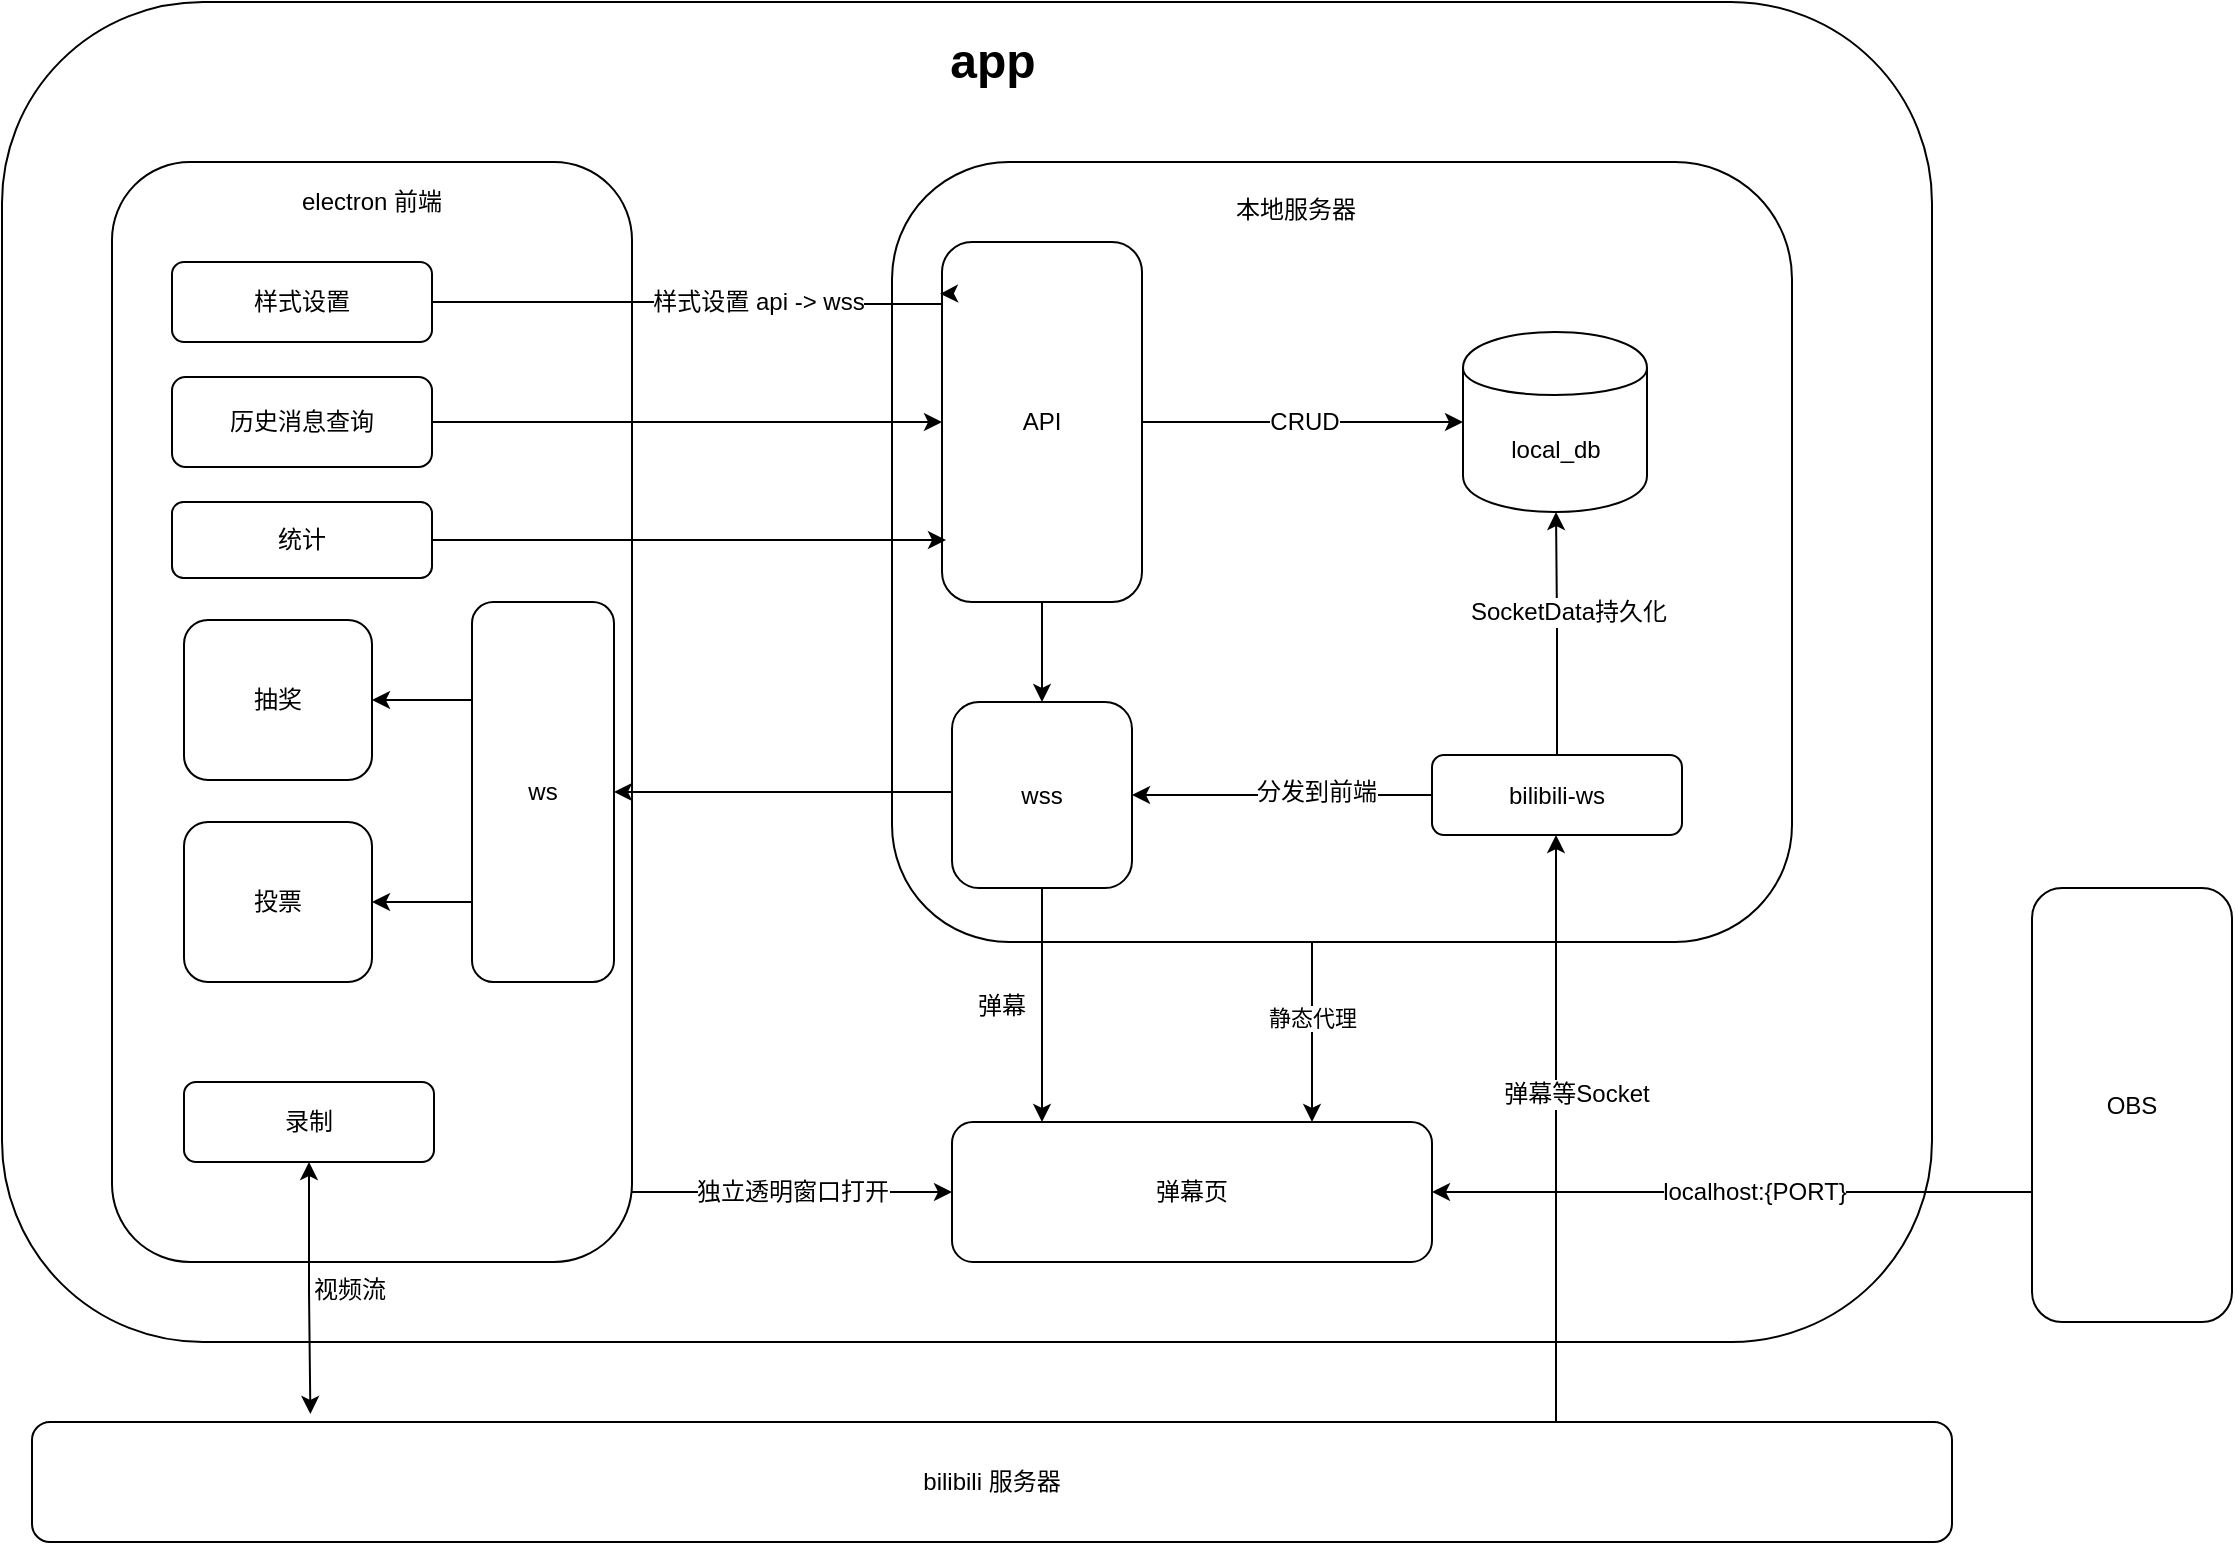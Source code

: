 <mxfile pages="1">
    <diagram id="mdCWrSYS0699DWWecfdA" name="第 1 页">
        <mxGraphModel dx="1411" dy="720" grid="1" gridSize="10" guides="1" tooltips="1" connect="1" arrows="1" fold="1" page="1" pageScale="1" pageWidth="827" pageHeight="1169" math="0" shadow="0">
            <root>
                <mxCell id="0"/>
                <mxCell id="1" parent="0"/>
                <mxCell id="4" value="" style="rounded=1;whiteSpace=wrap;html=1;strokeColor=#000000;" parent="1" vertex="1">
                    <mxGeometry x="45" y="20" width="965" height="670" as="geometry"/>
                </mxCell>
                <mxCell id="5" value="app" style="text;strokeColor=none;fillColor=none;html=1;fontSize=24;fontStyle=1;verticalAlign=middle;align=center;" parent="1" vertex="1">
                    <mxGeometry x="490" y="30" width="100" height="40" as="geometry"/>
                </mxCell>
                <mxCell id="57" value="静态代理" style="edgeStyle=orthogonalEdgeStyle;rounded=0;orthogonalLoop=1;jettySize=auto;html=1;startArrow=none;startFill=0;strokeColor=#000000;" parent="1" source="3" target="37" edge="1">
                    <mxGeometry x="0.5" y="-30" relative="1" as="geometry">
                        <Array as="points">
                            <mxPoint x="700" y="550"/>
                            <mxPoint x="700" y="550"/>
                        </Array>
                        <mxPoint x="30" y="-30" as="offset"/>
                    </mxGeometry>
                </mxCell>
                <mxCell id="3" value="" style="rounded=1;whiteSpace=wrap;html=1;" parent="1" vertex="1">
                    <mxGeometry x="490" y="100" width="450" height="390" as="geometry"/>
                </mxCell>
                <mxCell id="2" value="local_db" style="shape=cylinder;whiteSpace=wrap;html=1;boundedLbl=1;backgroundOutline=1;" parent="1" vertex="1">
                    <mxGeometry x="775.5" y="185" width="92" height="90" as="geometry"/>
                </mxCell>
                <mxCell id="85" style="edgeStyle=orthogonalEdgeStyle;rounded=0;orthogonalLoop=1;jettySize=auto;html=1;entryX=0;entryY=0.5;entryDx=0;entryDy=0;startArrow=none;startFill=0;strokeColor=#000000;" parent="1" source="11" target="37" edge="1">
                    <mxGeometry relative="1" as="geometry">
                        <Array as="points">
                            <mxPoint x="400" y="615"/>
                            <mxPoint x="400" y="615"/>
                        </Array>
                    </mxGeometry>
                </mxCell>
                <mxCell id="86" value="独立透明窗口打开" style="text;html=1;resizable=0;points=[];align=center;verticalAlign=middle;labelBackgroundColor=#ffffff;" parent="85" vertex="1" connectable="0">
                    <mxGeometry x="-0.287" y="2" relative="1" as="geometry">
                        <mxPoint x="23" y="2" as="offset"/>
                    </mxGeometry>
                </mxCell>
                <mxCell id="11" value="" style="rounded=1;whiteSpace=wrap;html=1;" parent="1" vertex="1">
                    <mxGeometry x="100" y="100" width="260" height="550" as="geometry"/>
                </mxCell>
                <mxCell id="12" value="electron 前端" style="text;html=1;strokeColor=none;fillColor=none;align=center;verticalAlign=middle;whiteSpace=wrap;rounded=0;" parent="1" vertex="1">
                    <mxGeometry x="180" y="110" width="100" height="20" as="geometry"/>
                </mxCell>
                <mxCell id="27" style="edgeStyle=orthogonalEdgeStyle;rounded=0;orthogonalLoop=1;jettySize=auto;html=1;strokeColor=#000000;" parent="1" source="14" target="19" edge="1">
                    <mxGeometry relative="1" as="geometry">
                        <Array as="points">
                            <mxPoint x="822" y="690"/>
                            <mxPoint x="822" y="690"/>
                        </Array>
                    </mxGeometry>
                </mxCell>
                <mxCell id="47" value="弹幕等Socket" style="text;html=1;resizable=0;points=[];align=center;verticalAlign=middle;labelBackgroundColor=#ffffff;" parent="27" vertex="1" connectable="0">
                    <mxGeometry x="0.104" y="2" relative="1" as="geometry">
                        <mxPoint x="12" y="-2" as="offset"/>
                    </mxGeometry>
                </mxCell>
                <mxCell id="14" value="bilibili 服务器" style="rounded=1;whiteSpace=wrap;html=1;" parent="1" vertex="1">
                    <mxGeometry x="60" y="730" width="960" height="60" as="geometry"/>
                </mxCell>
                <mxCell id="8" value="样式设置" style="rounded=1;whiteSpace=wrap;html=1;" parent="1" vertex="1">
                    <mxGeometry x="130" y="150" width="130" height="40" as="geometry"/>
                </mxCell>
                <mxCell id="16" value="本地服务器" style="text;html=1;" parent="1" vertex="1">
                    <mxGeometry x="660" y="110" width="90" height="30" as="geometry"/>
                </mxCell>
                <mxCell id="87" style="edgeStyle=orthogonalEdgeStyle;rounded=0;orthogonalLoop=1;jettySize=auto;html=1;entryX=0.145;entryY=-0.067;entryDx=0;entryDy=0;entryPerimeter=0;startArrow=classic;startFill=1;strokeColor=#000000;" parent="1" source="17" target="14" edge="1">
                    <mxGeometry relative="1" as="geometry"/>
                </mxCell>
                <mxCell id="17" value="录制" style="rounded=1;whiteSpace=wrap;html=1;" parent="1" vertex="1">
                    <mxGeometry x="136" y="560" width="125" height="40" as="geometry"/>
                </mxCell>
                <mxCell id="26" style="edgeStyle=orthogonalEdgeStyle;rounded=0;orthogonalLoop=1;jettySize=auto;html=1;strokeColor=#000000;" parent="1" source="18" target="60" edge="1">
                    <mxGeometry relative="1" as="geometry">
                        <Array as="points">
                            <mxPoint x="480" y="415"/>
                            <mxPoint x="480" y="415"/>
                        </Array>
                    </mxGeometry>
                </mxCell>
                <mxCell id="81" style="edgeStyle=orthogonalEdgeStyle;rounded=0;orthogonalLoop=1;jettySize=auto;html=1;startArrow=none;startFill=0;strokeColor=#000000;" parent="1" source="18" target="37" edge="1">
                    <mxGeometry relative="1" as="geometry">
                        <Array as="points">
                            <mxPoint x="565" y="550"/>
                            <mxPoint x="565" y="550"/>
                        </Array>
                    </mxGeometry>
                </mxCell>
                <mxCell id="18" value="wss" style="rounded=1;whiteSpace=wrap;html=1;" parent="1" vertex="1">
                    <mxGeometry x="520" y="370" width="90" height="93" as="geometry"/>
                </mxCell>
                <mxCell id="24" style="edgeStyle=orthogonalEdgeStyle;rounded=0;orthogonalLoop=1;jettySize=auto;html=1;strokeColor=#000000;" parent="1" source="19" target="2" edge="1">
                    <mxGeometry relative="1" as="geometry">
                        <Array as="points">
                            <mxPoint x="822" y="330"/>
                            <mxPoint x="822" y="330"/>
                        </Array>
                    </mxGeometry>
                </mxCell>
                <mxCell id="48" value="SocketData持久化" style="text;html=1;resizable=0;points=[];align=center;verticalAlign=middle;labelBackgroundColor=#ffffff;" parent="24" vertex="1" connectable="0">
                    <mxGeometry x="-0.226" y="-29" relative="1" as="geometry">
                        <mxPoint x="-24" y="-24.5" as="offset"/>
                    </mxGeometry>
                </mxCell>
                <mxCell id="70" style="edgeStyle=orthogonalEdgeStyle;rounded=0;orthogonalLoop=1;jettySize=auto;html=1;startArrow=none;startFill=0;strokeColor=#000000;" parent="1" source="19" target="18" edge="1">
                    <mxGeometry relative="1" as="geometry">
                        <Array as="points">
                            <mxPoint x="822" y="417"/>
                        </Array>
                    </mxGeometry>
                </mxCell>
                <mxCell id="71" value="分发到前端" style="text;html=1;resizable=0;points=[];align=center;verticalAlign=middle;labelBackgroundColor=#ffffff;" parent="70" vertex="1" connectable="0">
                    <mxGeometry x="-0.032" y="-2" relative="1" as="geometry">
                        <mxPoint x="14.5" as="offset"/>
                    </mxGeometry>
                </mxCell>
                <mxCell id="19" value="bilibili-ws" style="rounded=1;whiteSpace=wrap;html=1;" parent="1" vertex="1">
                    <mxGeometry x="760" y="396.5" width="125" height="40" as="geometry"/>
                </mxCell>
                <mxCell id="40" style="edgeStyle=orthogonalEdgeStyle;rounded=0;orthogonalLoop=1;jettySize=auto;html=1;strokeColor=#000000;" parent="1" source="30" target="18" edge="1">
                    <mxGeometry relative="1" as="geometry"/>
                </mxCell>
                <mxCell id="41" style="edgeStyle=orthogonalEdgeStyle;rounded=0;orthogonalLoop=1;jettySize=auto;html=1;strokeColor=#000000;" parent="1" source="30" target="2" edge="1">
                    <mxGeometry relative="1" as="geometry"/>
                </mxCell>
                <mxCell id="79" value="CRUD" style="text;html=1;resizable=0;points=[];align=center;verticalAlign=middle;labelBackgroundColor=#ffffff;" parent="41" vertex="1" connectable="0">
                    <mxGeometry x="-0.178" y="1" relative="1" as="geometry">
                        <mxPoint x="14.5" y="1" as="offset"/>
                    </mxGeometry>
                </mxCell>
                <mxCell id="30" value="API&lt;br&gt;" style="rounded=1;whiteSpace=wrap;html=1;" parent="1" vertex="1">
                    <mxGeometry x="515" y="140" width="100" height="180" as="geometry"/>
                </mxCell>
                <mxCell id="37" value="弹幕页" style="rounded=1;whiteSpace=wrap;html=1;" parent="1" vertex="1">
                    <mxGeometry x="520" y="580" width="240" height="70" as="geometry"/>
                </mxCell>
                <mxCell id="33" style="edgeStyle=orthogonalEdgeStyle;rounded=0;orthogonalLoop=1;jettySize=auto;html=1;entryX=-0.01;entryY=0.144;entryDx=0;entryDy=0;exitX=1;exitY=0.5;exitDx=0;exitDy=0;entryPerimeter=0;strokeColor=#000000;" parent="1" source="8" target="30" edge="1">
                    <mxGeometry relative="1" as="geometry">
                        <Array as="points">
                            <mxPoint x="450" y="170"/>
                            <mxPoint x="515" y="171"/>
                            <mxPoint x="515" y="166"/>
                        </Array>
                    </mxGeometry>
                </mxCell>
                <mxCell id="51" value="样式设置 api -&amp;gt; wss" style="text;html=1;resizable=0;points=[];align=center;verticalAlign=middle;labelBackgroundColor=#ffffff;" parent="33" vertex="1" connectable="0">
                    <mxGeometry x="-0.174" y="1" relative="1" as="geometry">
                        <mxPoint x="54.5" y="1" as="offset"/>
                    </mxGeometry>
                </mxCell>
                <mxCell id="59" style="edgeStyle=orthogonalEdgeStyle;rounded=0;orthogonalLoop=1;jettySize=auto;html=1;startArrow=none;startFill=0;strokeColor=#000000;" parent="1" source="52" target="30" edge="1">
                    <mxGeometry relative="1" as="geometry">
                        <Array as="points">
                            <mxPoint x="350" y="230"/>
                            <mxPoint x="350" y="230"/>
                        </Array>
                    </mxGeometry>
                </mxCell>
                <mxCell id="52" value="历史消息查询" style="rounded=1;whiteSpace=wrap;html=1;" parent="1" vertex="1">
                    <mxGeometry x="130" y="207.5" width="130" height="45" as="geometry"/>
                </mxCell>
                <mxCell id="72" style="edgeStyle=orthogonalEdgeStyle;rounded=0;orthogonalLoop=1;jettySize=auto;html=1;startArrow=none;startFill=0;strokeColor=#000000;entryX=0.02;entryY=0.828;entryDx=0;entryDy=0;entryPerimeter=0;" parent="1" source="53" target="30" edge="1">
                    <mxGeometry relative="1" as="geometry">
                        <mxPoint x="510" y="289" as="targetPoint"/>
                    </mxGeometry>
                </mxCell>
                <mxCell id="53" value="统计" style="rounded=1;whiteSpace=wrap;html=1;" parent="1" vertex="1">
                    <mxGeometry x="130" y="270" width="130" height="38" as="geometry"/>
                </mxCell>
                <mxCell id="54" value="投票" style="rounded=1;whiteSpace=wrap;html=1;" parent="1" vertex="1">
                    <mxGeometry x="136" y="430" width="94" height="80" as="geometry"/>
                </mxCell>
                <mxCell id="67" style="edgeStyle=orthogonalEdgeStyle;rounded=0;orthogonalLoop=1;jettySize=auto;html=1;entryX=1;entryY=0.5;entryDx=0;entryDy=0;startArrow=none;startFill=0;strokeColor=#000000;" parent="1" source="60" target="54" edge="1">
                    <mxGeometry relative="1" as="geometry">
                        <Array as="points">
                            <mxPoint x="270" y="470"/>
                            <mxPoint x="270" y="470"/>
                        </Array>
                    </mxGeometry>
                </mxCell>
                <mxCell id="78" style="edgeStyle=orthogonalEdgeStyle;rounded=0;orthogonalLoop=1;jettySize=auto;html=1;startArrow=none;startFill=0;strokeColor=#000000;" parent="1" source="60" target="76" edge="1">
                    <mxGeometry relative="1" as="geometry">
                        <Array as="points">
                            <mxPoint x="260" y="369"/>
                            <mxPoint x="260" y="369"/>
                        </Array>
                    </mxGeometry>
                </mxCell>
                <mxCell id="60" value="ws" style="rounded=1;whiteSpace=wrap;html=1;" parent="1" vertex="1">
                    <mxGeometry x="280" y="320" width="71" height="190" as="geometry"/>
                </mxCell>
                <mxCell id="76" value="抽奖" style="rounded=1;whiteSpace=wrap;html=1;" parent="1" vertex="1">
                    <mxGeometry x="136" y="329" width="94" height="80" as="geometry"/>
                </mxCell>
                <mxCell id="82" value="弹幕" style="text;html=1;strokeColor=none;fillColor=none;align=center;verticalAlign=middle;whiteSpace=wrap;rounded=0;" parent="1" vertex="1">
                    <mxGeometry x="525" y="511.5" width="40" height="20" as="geometry"/>
                </mxCell>
                <mxCell id="88" value="视频流" style="text;html=1;" parent="1" vertex="1">
                    <mxGeometry x="198.5" y="650" width="60" height="30" as="geometry"/>
                </mxCell>
                <mxCell id="90" style="edgeStyle=orthogonalEdgeStyle;rounded=0;orthogonalLoop=1;jettySize=auto;html=1;entryX=1;entryY=0.5;entryDx=0;entryDy=0;startArrow=none;startFill=0;strokeColor=#000000;endArrow=classic;endFill=1;" parent="1" source="89" target="37" edge="1">
                    <mxGeometry relative="1" as="geometry">
                        <Array as="points">
                            <mxPoint x="1080" y="615"/>
                            <mxPoint x="1080" y="615"/>
                        </Array>
                    </mxGeometry>
                </mxCell>
                <mxCell id="91" value="localhost:{PORT}" style="text;html=1;resizable=0;points=[];align=center;verticalAlign=middle;labelBackgroundColor=#ffffff;" parent="90" vertex="1" connectable="0">
                    <mxGeometry x="0.231" y="2" relative="1" as="geometry">
                        <mxPoint x="45" y="-2" as="offset"/>
                    </mxGeometry>
                </mxCell>
                <mxCell id="89" value="OBS" style="rounded=1;whiteSpace=wrap;html=1;" parent="1" vertex="1">
                    <mxGeometry x="1060" y="463" width="100" height="217" as="geometry"/>
                </mxCell>
            </root>
        </mxGraphModel>
    </diagram>
</mxfile>